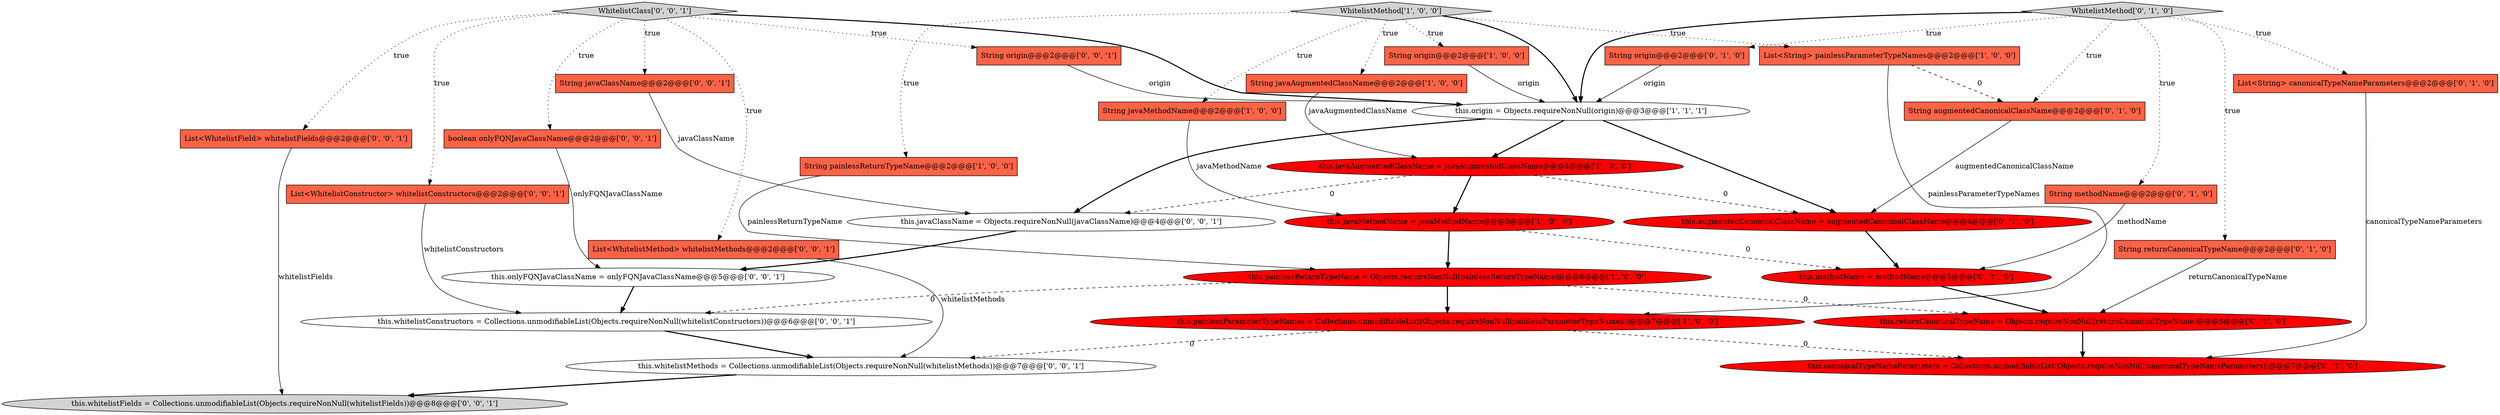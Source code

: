 digraph {
8 [style = filled, label = "List<String> painlessParameterTypeNames@@@2@@@['1', '0', '0']", fillcolor = tomato, shape = box image = "AAA1AAABBB1BBB"];
5 [style = filled, label = "this.javaMethodName = javaMethodName@@@5@@@['1', '0', '0']", fillcolor = red, shape = ellipse image = "AAA1AAABBB1BBB"];
15 [style = filled, label = "this.canonicalTypeNameParameters = Collections.unmodifiableList(Objects.requireNonNull(canonicalTypeNameParameters))@@@7@@@['0', '1', '0']", fillcolor = red, shape = ellipse image = "AAA1AAABBB2BBB"];
1 [style = filled, label = "String origin@@@2@@@['1', '0', '0']", fillcolor = tomato, shape = box image = "AAA0AAABBB1BBB"];
16 [style = filled, label = "String origin@@@2@@@['0', '1', '0']", fillcolor = tomato, shape = box image = "AAA0AAABBB2BBB"];
2 [style = filled, label = "String javaAugmentedClassName@@@2@@@['1', '0', '0']", fillcolor = tomato, shape = box image = "AAA0AAABBB1BBB"];
13 [style = filled, label = "String methodName@@@2@@@['0', '1', '0']", fillcolor = tomato, shape = box image = "AAA0AAABBB2BBB"];
21 [style = filled, label = "this.whitelistFields = Collections.unmodifiableList(Objects.requireNonNull(whitelistFields))@@@8@@@['0', '0', '1']", fillcolor = lightgray, shape = ellipse image = "AAA0AAABBB3BBB"];
31 [style = filled, label = "this.onlyFQNJavaClassName = onlyFQNJavaClassName@@@5@@@['0', '0', '1']", fillcolor = white, shape = ellipse image = "AAA0AAABBB3BBB"];
12 [style = filled, label = "this.augmentedCanonicalClassName = augmentedCanonicalClassName@@@4@@@['0', '1', '0']", fillcolor = red, shape = ellipse image = "AAA1AAABBB2BBB"];
7 [style = filled, label = "WhitelistMethod['1', '0', '0']", fillcolor = lightgray, shape = diamond image = "AAA0AAABBB1BBB"];
30 [style = filled, label = "WhitelistClass['0', '0', '1']", fillcolor = lightgray, shape = diamond image = "AAA0AAABBB3BBB"];
19 [style = filled, label = "WhitelistMethod['0', '1', '0']", fillcolor = lightgray, shape = diamond image = "AAA0AAABBB2BBB"];
29 [style = filled, label = "String javaClassName@@@2@@@['0', '0', '1']", fillcolor = tomato, shape = box image = "AAA0AAABBB3BBB"];
9 [style = filled, label = "this.painlessReturnTypeName = Objects.requireNonNull(painlessReturnTypeName)@@@6@@@['1', '0', '0']", fillcolor = red, shape = ellipse image = "AAA1AAABBB1BBB"];
11 [style = filled, label = "this.returnCanonicalTypeName = Objects.requireNonNull(returnCanonicalTypeName)@@@6@@@['0', '1', '0']", fillcolor = red, shape = ellipse image = "AAA1AAABBB2BBB"];
18 [style = filled, label = "this.methodName = methodName@@@5@@@['0', '1', '0']", fillcolor = red, shape = ellipse image = "AAA1AAABBB2BBB"];
17 [style = filled, label = "List<String> canonicalTypeNameParameters@@@2@@@['0', '1', '0']", fillcolor = tomato, shape = box image = "AAA0AAABBB2BBB"];
20 [style = filled, label = "String augmentedCanonicalClassName@@@2@@@['0', '1', '0']", fillcolor = tomato, shape = box image = "AAA1AAABBB2BBB"];
22 [style = filled, label = "List<WhitelistConstructor> whitelistConstructors@@@2@@@['0', '0', '1']", fillcolor = tomato, shape = box image = "AAA0AAABBB3BBB"];
32 [style = filled, label = "this.whitelistMethods = Collections.unmodifiableList(Objects.requireNonNull(whitelistMethods))@@@7@@@['0', '0', '1']", fillcolor = white, shape = ellipse image = "AAA0AAABBB3BBB"];
14 [style = filled, label = "String returnCanonicalTypeName@@@2@@@['0', '1', '0']", fillcolor = tomato, shape = box image = "AAA0AAABBB2BBB"];
3 [style = filled, label = "String javaMethodName@@@2@@@['1', '0', '0']", fillcolor = tomato, shape = box image = "AAA0AAABBB1BBB"];
0 [style = filled, label = "String painlessReturnTypeName@@@2@@@['1', '0', '0']", fillcolor = tomato, shape = box image = "AAA0AAABBB1BBB"];
25 [style = filled, label = "boolean onlyFQNJavaClassName@@@2@@@['0', '0', '1']", fillcolor = tomato, shape = box image = "AAA0AAABBB3BBB"];
10 [style = filled, label = "this.javaAugmentedClassName = javaAugmentedClassName@@@4@@@['1', '0', '0']", fillcolor = red, shape = ellipse image = "AAA1AAABBB1BBB"];
28 [style = filled, label = "String origin@@@2@@@['0', '0', '1']", fillcolor = tomato, shape = box image = "AAA0AAABBB3BBB"];
6 [style = filled, label = "this.painlessParameterTypeNames = Collections.unmodifiableList(Objects.requireNonNull(painlessParameterTypeNames))@@@7@@@['1', '0', '0']", fillcolor = red, shape = ellipse image = "AAA1AAABBB1BBB"];
4 [style = filled, label = "this.origin = Objects.requireNonNull(origin)@@@3@@@['1', '1', '1']", fillcolor = white, shape = ellipse image = "AAA0AAABBB1BBB"];
24 [style = filled, label = "this.whitelistConstructors = Collections.unmodifiableList(Objects.requireNonNull(whitelistConstructors))@@@6@@@['0', '0', '1']", fillcolor = white, shape = ellipse image = "AAA0AAABBB3BBB"];
27 [style = filled, label = "this.javaClassName = Objects.requireNonNull(javaClassName)@@@4@@@['0', '0', '1']", fillcolor = white, shape = ellipse image = "AAA0AAABBB3BBB"];
26 [style = filled, label = "List<WhitelistMethod> whitelistMethods@@@2@@@['0', '0', '1']", fillcolor = tomato, shape = box image = "AAA0AAABBB3BBB"];
23 [style = filled, label = "List<WhitelistField> whitelistFields@@@2@@@['0', '0', '1']", fillcolor = tomato, shape = box image = "AAA0AAABBB3BBB"];
4->10 [style = bold, label=""];
7->2 [style = dotted, label="true"];
19->14 [style = dotted, label="true"];
1->4 [style = solid, label="origin"];
17->15 [style = solid, label="canonicalTypeNameParameters"];
32->21 [style = bold, label=""];
13->18 [style = solid, label="methodName"];
5->9 [style = bold, label=""];
9->24 [style = dashed, label="0"];
19->17 [style = dotted, label="true"];
19->20 [style = dotted, label="true"];
31->24 [style = bold, label=""];
6->32 [style = dashed, label="0"];
18->11 [style = bold, label=""];
24->32 [style = bold, label=""];
0->9 [style = solid, label="painlessReturnTypeName"];
8->20 [style = dashed, label="0"];
10->12 [style = dashed, label="0"];
27->31 [style = bold, label=""];
26->32 [style = solid, label="whitelistMethods"];
19->13 [style = dotted, label="true"];
30->26 [style = dotted, label="true"];
7->4 [style = bold, label=""];
20->12 [style = solid, label="augmentedCanonicalClassName"];
10->27 [style = dashed, label="0"];
7->0 [style = dotted, label="true"];
5->18 [style = dashed, label="0"];
11->15 [style = bold, label=""];
9->6 [style = bold, label=""];
29->27 [style = solid, label="javaClassName"];
3->5 [style = solid, label="javaMethodName"];
30->29 [style = dotted, label="true"];
25->31 [style = solid, label="onlyFQNJavaClassName"];
10->5 [style = bold, label=""];
30->25 [style = dotted, label="true"];
6->15 [style = dashed, label="0"];
7->3 [style = dotted, label="true"];
30->4 [style = bold, label=""];
28->4 [style = solid, label="origin"];
4->27 [style = bold, label=""];
12->18 [style = bold, label=""];
19->16 [style = dotted, label="true"];
30->23 [style = dotted, label="true"];
4->12 [style = bold, label=""];
22->24 [style = solid, label="whitelistConstructors"];
9->11 [style = dashed, label="0"];
19->4 [style = bold, label=""];
7->1 [style = dotted, label="true"];
7->8 [style = dotted, label="true"];
30->28 [style = dotted, label="true"];
16->4 [style = solid, label="origin"];
30->22 [style = dotted, label="true"];
2->10 [style = solid, label="javaAugmentedClassName"];
8->6 [style = solid, label="painlessParameterTypeNames"];
14->11 [style = solid, label="returnCanonicalTypeName"];
23->21 [style = solid, label="whitelistFields"];
}
